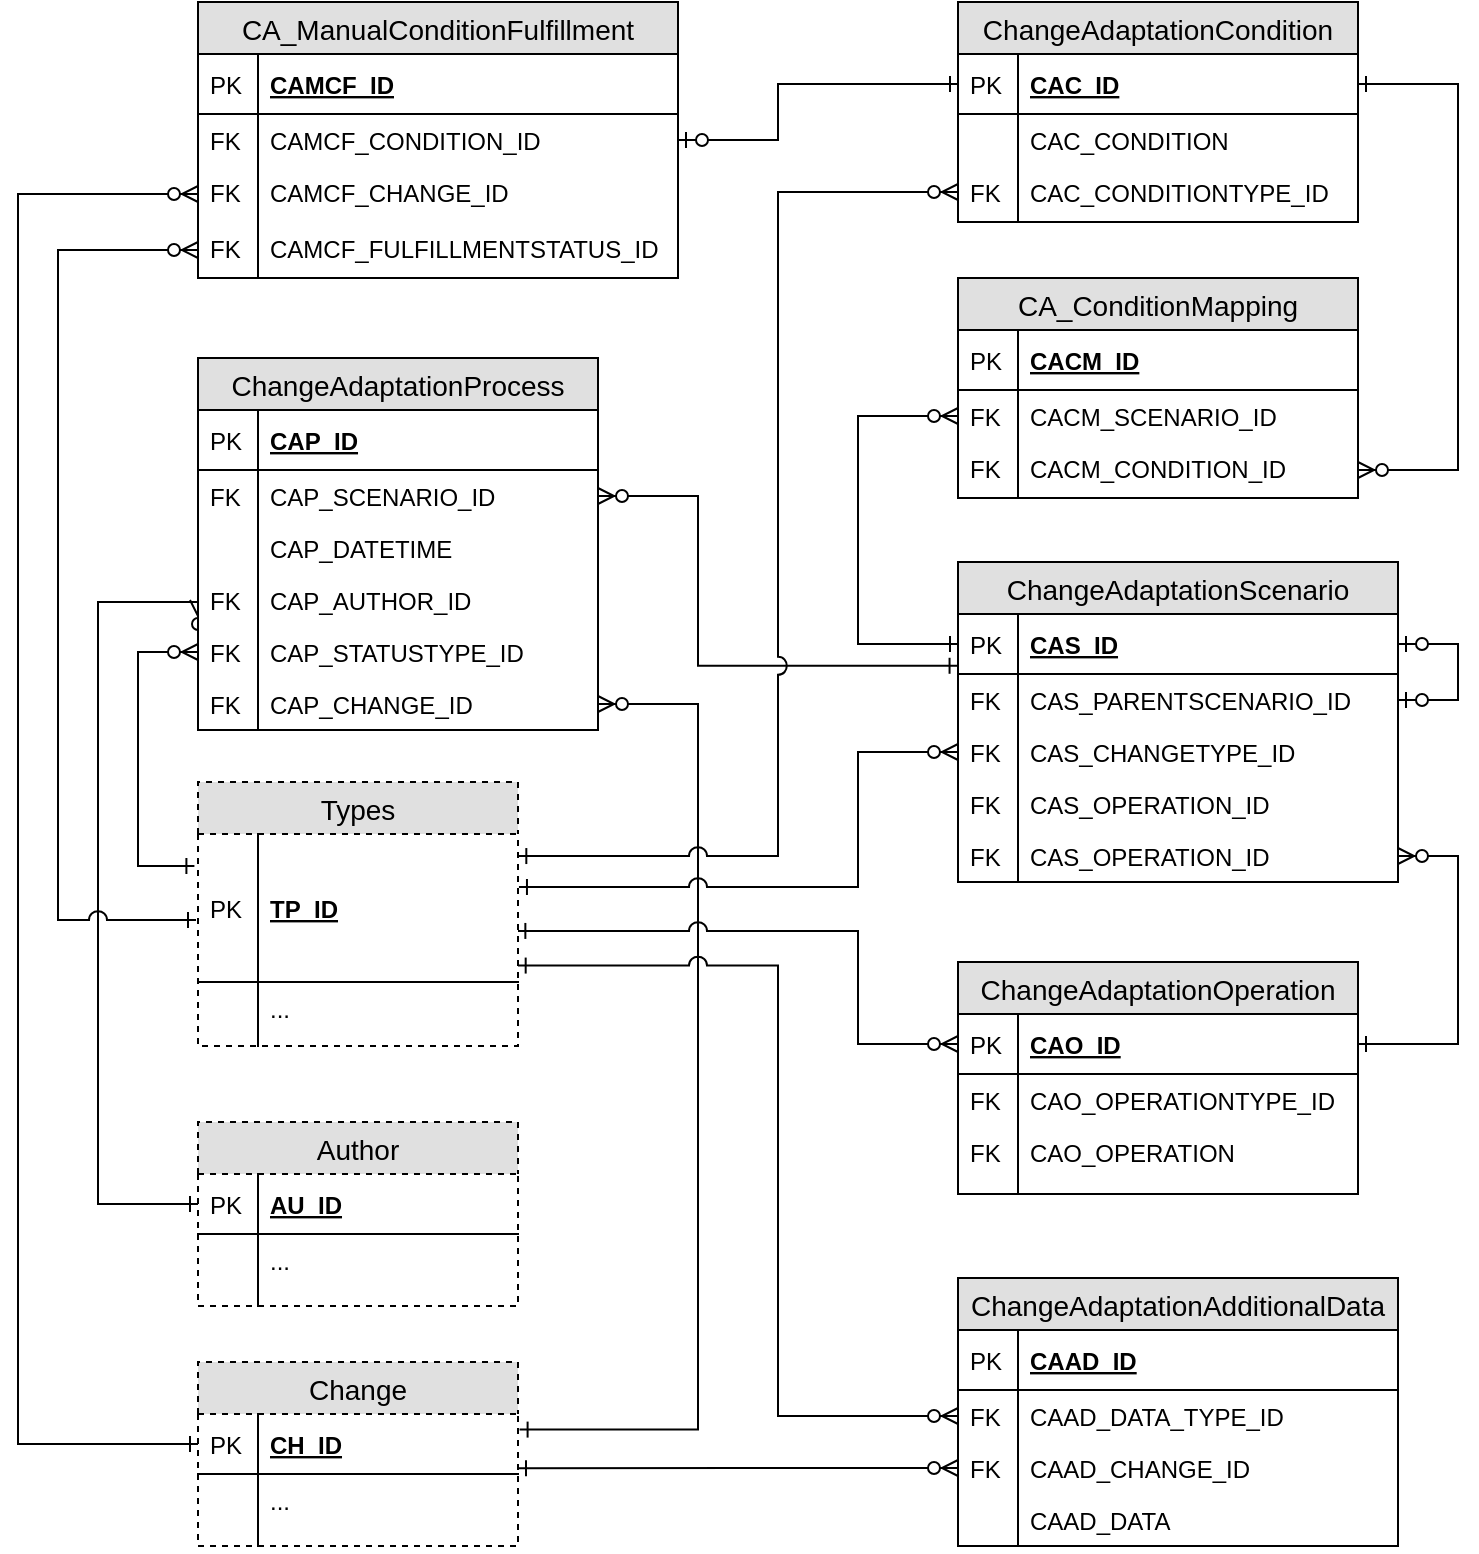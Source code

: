 <mxfile version="13.0.1" type="device"><diagram id="qnVRZ09Ej_M3Lm5uMNa2" name="Page-1"><mxGraphModel dx="2333" dy="826" grid="1" gridSize="10" guides="1" tooltips="1" connect="1" arrows="1" fold="1" page="1" pageScale="1" pageWidth="850" pageHeight="1100" math="0" shadow="0"><root><mxCell id="0"/><mxCell id="1" parent="0"/><mxCell id="kzK48mvhgtaJY6d6WUIE-61" style="edgeStyle=orthogonalEdgeStyle;rounded=0;orthogonalLoop=1;jettySize=auto;html=1;exitX=1;exitY=0.5;exitDx=0;exitDy=0;entryX=1;entryY=0.5;entryDx=0;entryDy=0;startArrow=ERzeroToMany;startFill=1;endArrow=ERone;endFill=0;" parent="1" source="kzK48mvhgtaJY6d6WUIE-6" target="kzK48mvhgtaJY6d6WUIE-14" edge="1"><mxGeometry relative="1" as="geometry"><Array as="points"><mxPoint x="-60" y="707"/><mxPoint x="-60" y="801"/></Array></mxGeometry></mxCell><mxCell id="kzK48mvhgtaJY6d6WUIE-63" style="edgeStyle=orthogonalEdgeStyle;rounded=0;orthogonalLoop=1;jettySize=auto;html=1;entryX=1.005;entryY=0.26;entryDx=0;entryDy=0;startArrow=ERzeroToMany;startFill=1;endArrow=ERone;endFill=0;entryPerimeter=0;exitX=1;exitY=0.5;exitDx=0;exitDy=0;" parent="1" source="LTAWFDooBUOXo8f9yIpR-1" target="kzK48mvhgtaJY6d6WUIE-36" edge="1"><mxGeometry relative="1" as="geometry"><Array as="points"><mxPoint x="-440" y="631"/><mxPoint x="-440" y="994"/></Array><mxPoint x="-490" y="631" as="sourcePoint"/></mxGeometry></mxCell><mxCell id="kzK48mvhgtaJY6d6WUIE-64" style="edgeStyle=orthogonalEdgeStyle;rounded=0;orthogonalLoop=1;jettySize=auto;html=1;exitX=0;exitY=0.5;exitDx=0;exitDy=0;startArrow=ERzeroToMany;startFill=1;endArrow=ERone;endFill=0;entryX=0;entryY=0.5;entryDx=0;entryDy=0;" parent="1" source="kzK48mvhgtaJY6d6WUIE-31" target="0oDXnu6Cx37QcyKDOAss-1" edge="1"><mxGeometry relative="1" as="geometry"><Array as="points"><mxPoint x="-740" y="580"/><mxPoint x="-740" y="881"/></Array><mxPoint x="-810" y="820" as="targetPoint"/></mxGeometry></mxCell><mxCell id="kzK48mvhgtaJY6d6WUIE-65" style="edgeStyle=orthogonalEdgeStyle;rounded=0;orthogonalLoop=1;jettySize=auto;html=1;exitX=1;exitY=0.5;exitDx=0;exitDy=0;entryX=-0.001;entryY=0.863;entryDx=0;entryDy=0;startArrow=ERzeroToMany;startFill=1;endArrow=ERone;endFill=0;entryPerimeter=0;" parent="1" source="kzK48mvhgtaJY6d6WUIE-27" target="kzK48mvhgtaJY6d6WUIE-2" edge="1"><mxGeometry relative="1" as="geometry"><Array as="points"><mxPoint x="-440" y="527"/><mxPoint x="-440" y="612"/></Array></mxGeometry></mxCell><mxCell id="kzK48mvhgtaJY6d6WUIE-85" style="edgeStyle=orthogonalEdgeStyle;rounded=0;orthogonalLoop=1;jettySize=auto;html=1;exitX=0;exitY=0.5;exitDx=0;exitDy=0;entryX=-0.011;entryY=0.22;entryDx=0;entryDy=0;startArrow=ERzeroToMany;startFill=1;endArrow=ERone;endFill=0;entryPerimeter=0;" parent="1" source="kzK48mvhgtaJY6d6WUIE-33" target="lX7SBRqKcp0xa25X-ZIO-14" edge="1"><mxGeometry relative="1" as="geometry"><Array as="points"><mxPoint x="-720" y="605"/><mxPoint x="-720" y="712"/><mxPoint x="-692" y="712"/></Array><mxPoint x="-401.12" y="793.848" as="targetPoint"/></mxGeometry></mxCell><mxCell id="kzK48mvhgtaJY6d6WUIE-88" style="edgeStyle=orthogonalEdgeStyle;rounded=0;orthogonalLoop=1;jettySize=auto;html=1;startArrow=ERzeroToMany;startFill=1;endArrow=ERone;endFill=0;exitX=0;exitY=0.5;exitDx=0;exitDy=0;entryX=1.003;entryY=0.358;entryDx=0;entryDy=0;entryPerimeter=0;jumpStyle=arc;jumpSize=9;" parent="1" source="LTAWFDooBUOXo8f9yIpR-31" target="lX7SBRqKcp0xa25X-ZIO-14" edge="1"><mxGeometry relative="1" as="geometry"><mxPoint x="-200" y="640" as="sourcePoint"/><Array as="points"><mxPoint x="-360" y="655"/><mxPoint x="-360" y="722"/></Array><mxPoint x="-530" y="707" as="targetPoint"/></mxGeometry></mxCell><mxCell id="LTAWFDooBUOXo8f9yIpR-34" style="edgeStyle=orthogonalEdgeStyle;rounded=0;orthogonalLoop=1;jettySize=auto;html=1;exitX=0;exitY=0.5;exitDx=0;exitDy=0;startArrow=ERone;startFill=0;endArrow=ERzeroToMany;endFill=1;jumpStyle=arc;jumpSize=10;entryX=0;entryY=0.5;entryDx=0;entryDy=0;" parent="1" source="kzK48mvhgtaJY6d6WUIE-2" target="LTAWFDooBUOXo8f9yIpR-27" edge="1"><mxGeometry relative="1" as="geometry"><Array as="points"><mxPoint x="-360" y="601"/><mxPoint x="-360" y="487"/></Array><mxPoint x="-320" y="508" as="targetPoint"/></mxGeometry></mxCell><mxCell id="LTAWFDooBUOXo8f9yIpR-36" style="edgeStyle=orthogonalEdgeStyle;rounded=0;orthogonalLoop=1;jettySize=auto;html=1;exitX=1;exitY=0.5;exitDx=0;exitDy=0;entryX=1;entryY=0.5;entryDx=0;entryDy=0;startArrow=ERone;startFill=0;endArrow=ERzeroToMany;endFill=1;" parent="1" source="LTAWFDooBUOXo8f9yIpR-12" target="LTAWFDooBUOXo8f9yIpR-29" edge="1"><mxGeometry relative="1" as="geometry"><Array as="points"><mxPoint x="-60" y="321"/><mxPoint x="-60" y="514"/></Array></mxGeometry></mxCell><mxCell id="EzobFnfrX8bqoI1a6Uo_-21" style="edgeStyle=orthogonalEdgeStyle;rounded=0;orthogonalLoop=1;jettySize=auto;html=1;exitX=0;exitY=0.5;exitDx=0;exitDy=0;entryX=1;entryY=0.905;entryDx=0;entryDy=0;startArrow=ERzeroToMany;startFill=1;endArrow=ERone;endFill=0;entryPerimeter=0;" parent="1" source="EzobFnfrX8bqoI1a6Uo_-13" target="kzK48mvhgtaJY6d6WUIE-36" edge="1"><mxGeometry relative="1" as="geometry"/></mxCell><mxCell id="EzobFnfrX8bqoI1a6Uo_-22" style="edgeStyle=orthogonalEdgeStyle;rounded=0;orthogonalLoop=1;jettySize=auto;html=1;exitX=0;exitY=0.5;exitDx=0;exitDy=0;startArrow=ERzeroToMany;startFill=1;endArrow=ERone;endFill=0;entryX=0.999;entryY=0.889;entryDx=0;entryDy=0;entryPerimeter=0;jumpStyle=arc;jumpSize=9;" parent="1" source="EzobFnfrX8bqoI1a6Uo_-11" target="lX7SBRqKcp0xa25X-ZIO-14" edge="1"><mxGeometry relative="1" as="geometry"><Array as="points"><mxPoint x="-400" y="987"/><mxPoint x="-400" y="762"/></Array><mxPoint x="-240" y="720" as="targetPoint"/></mxGeometry></mxCell><mxCell id="EzobFnfrX8bqoI1a6Uo_-24" style="edgeStyle=orthogonalEdgeStyle;rounded=0;orthogonalLoop=1;jettySize=auto;html=1;exitX=0;exitY=0.5;exitDx=0;exitDy=0;startArrow=ERzeroToMany;startFill=1;endArrow=ERone;endFill=0;entryX=1.001;entryY=0.149;entryDx=0;entryDy=0;entryPerimeter=0;jumpStyle=arc;jumpSize=9;" parent="1" source="LTAWFDooBUOXo8f9yIpR-16" target="lX7SBRqKcp0xa25X-ZIO-14" edge="1"><mxGeometry relative="1" as="geometry"><mxPoint x="-529" y="701" as="targetPoint"/><Array as="points"><mxPoint x="-400" y="375"/><mxPoint x="-400" y="707"/></Array></mxGeometry></mxCell><mxCell id="lX7SBRqKcp0xa25X-ZIO-12" style="edgeStyle=orthogonalEdgeStyle;rounded=0;orthogonalLoop=1;jettySize=auto;html=1;exitX=1;exitY=0.5;exitDx=0;exitDy=0;startArrow=ERzeroToOne;startFill=1;endArrow=ERone;endFill=0;entryX=0;entryY=0.5;entryDx=0;entryDy=0;" parent="1" source="lX7SBRqKcp0xa25X-ZIO-4" target="LTAWFDooBUOXo8f9yIpR-12" edge="1"><mxGeometry relative="1" as="geometry"><Array as="points"><mxPoint x="-400" y="349"/><mxPoint x="-400" y="321"/></Array><mxPoint x="-370" y="347" as="targetPoint"/></mxGeometry></mxCell><mxCell id="lX7SBRqKcp0xa25X-ZIO-13" style="edgeStyle=orthogonalEdgeStyle;rounded=0;orthogonalLoop=1;jettySize=auto;html=1;exitX=0;exitY=0.5;exitDx=0;exitDy=0;startArrow=ERzeroToMany;startFill=1;endArrow=ERone;endFill=0;jumpStyle=arc;jumpSize=9;" parent="1" source="lX7SBRqKcp0xa25X-ZIO-10" edge="1"><mxGeometry relative="1" as="geometry"><mxPoint x="-691" y="739" as="targetPoint"/><Array as="points"><mxPoint x="-760" y="404"/><mxPoint x="-760" y="739"/></Array></mxGeometry></mxCell><mxCell id="lX7SBRqKcp0xa25X-ZIO-20" style="edgeStyle=orthogonalEdgeStyle;rounded=0;jumpStyle=arc;jumpSize=9;orthogonalLoop=1;jettySize=auto;html=1;exitX=0;exitY=0.5;exitDx=0;exitDy=0;entryX=0;entryY=0.5;entryDx=0;entryDy=0;startArrow=ERzeroToMany;startFill=1;endArrow=ERone;endFill=0;" parent="1" source="lX7SBRqKcp0xa25X-ZIO-6" target="kzK48mvhgtaJY6d6WUIE-36" edge="1"><mxGeometry relative="1" as="geometry"><Array as="points"><mxPoint x="-780" y="376"/><mxPoint x="-780" y="1001"/></Array></mxGeometry></mxCell><mxCell id="QeYJcKCweR05HuUjLcdB-10" style="edgeStyle=orthogonalEdgeStyle;rounded=0;jumpStyle=arc;jumpSize=9;orthogonalLoop=1;jettySize=auto;html=1;exitX=0.998;exitY=0.655;exitDx=0;exitDy=0;entryX=0;entryY=0.5;entryDx=0;entryDy=0;startArrow=ERone;startFill=0;endArrow=ERzeroToMany;endFill=1;exitPerimeter=0;" edge="1" parent="1" source="lX7SBRqKcp0xa25X-ZIO-14" target="kzK48mvhgtaJY6d6WUIE-14"><mxGeometry relative="1" as="geometry"><Array as="points"><mxPoint x="-360" y="745"/><mxPoint x="-360" y="801"/></Array></mxGeometry></mxCell><mxCell id="lX7SBRqKcp0xa25X-ZIO-1" value="CA_ManualConditionFulfillment" style="swimlane;fontStyle=0;childLayout=stackLayout;horizontal=1;startSize=26;fillColor=#e0e0e0;horizontalStack=0;resizeParent=1;resizeParentMax=0;resizeLast=0;collapsible=1;marginBottom=0;swimlaneFillColor=#ffffff;align=center;fontSize=14;" parent="1" vertex="1"><mxGeometry x="-690" y="280" width="240" height="138" as="geometry"/></mxCell><mxCell id="lX7SBRqKcp0xa25X-ZIO-2" value="CAMCF_ID" style="shape=partialRectangle;top=0;left=0;right=0;bottom=1;align=left;verticalAlign=middle;fillColor=none;spacingLeft=34;spacingRight=4;overflow=hidden;rotatable=0;points=[[0,0.5],[1,0.5]];portConstraint=eastwest;dropTarget=0;fontStyle=5;fontSize=12;" parent="lX7SBRqKcp0xa25X-ZIO-1" vertex="1"><mxGeometry y="26" width="240" height="30" as="geometry"/></mxCell><mxCell id="lX7SBRqKcp0xa25X-ZIO-3" value="PK" style="shape=partialRectangle;top=0;left=0;bottom=0;fillColor=none;align=left;verticalAlign=middle;spacingLeft=4;spacingRight=4;overflow=hidden;rotatable=0;points=[];portConstraint=eastwest;part=1;fontSize=12;" parent="lX7SBRqKcp0xa25X-ZIO-2" vertex="1" connectable="0"><mxGeometry width="30" height="30" as="geometry"/></mxCell><mxCell id="lX7SBRqKcp0xa25X-ZIO-4" value="CAMCF_CONDITION_ID" style="shape=partialRectangle;top=0;left=0;right=0;bottom=0;align=left;verticalAlign=top;fillColor=none;spacingLeft=34;spacingRight=4;overflow=hidden;rotatable=0;points=[[0,0.5],[1,0.5]];portConstraint=eastwest;dropTarget=0;fontSize=12;" parent="lX7SBRqKcp0xa25X-ZIO-1" vertex="1"><mxGeometry y="56" width="240" height="26" as="geometry"/></mxCell><mxCell id="lX7SBRqKcp0xa25X-ZIO-5" value="FK" style="shape=partialRectangle;top=0;left=0;bottom=0;fillColor=none;align=left;verticalAlign=top;spacingLeft=4;spacingRight=4;overflow=hidden;rotatable=0;points=[];portConstraint=eastwest;part=1;fontSize=12;" parent="lX7SBRqKcp0xa25X-ZIO-4" vertex="1" connectable="0"><mxGeometry width="30" height="26" as="geometry"/></mxCell><mxCell id="lX7SBRqKcp0xa25X-ZIO-6" value="CAMCF_CHANGE_ID" style="shape=partialRectangle;top=0;left=0;right=0;bottom=0;align=left;verticalAlign=top;fillColor=none;spacingLeft=34;spacingRight=4;overflow=hidden;rotatable=0;points=[[0,0.5],[1,0.5]];portConstraint=eastwest;dropTarget=0;fontSize=12;" parent="lX7SBRqKcp0xa25X-ZIO-1" vertex="1"><mxGeometry y="82" width="240" height="28" as="geometry"/></mxCell><mxCell id="lX7SBRqKcp0xa25X-ZIO-7" value="FK" style="shape=partialRectangle;top=0;left=0;bottom=0;fillColor=none;align=left;verticalAlign=top;spacingLeft=4;spacingRight=4;overflow=hidden;rotatable=0;points=[];portConstraint=eastwest;part=1;fontSize=12;" parent="lX7SBRqKcp0xa25X-ZIO-6" vertex="1" connectable="0"><mxGeometry width="30" height="28" as="geometry"/></mxCell><mxCell id="lX7SBRqKcp0xa25X-ZIO-10" value="CAMCF_FULFILLMENTSTATUS_ID" style="shape=partialRectangle;top=0;left=0;right=0;bottom=0;align=left;verticalAlign=top;fillColor=none;spacingLeft=34;spacingRight=4;overflow=hidden;rotatable=0;points=[[0,0.5],[1,0.5]];portConstraint=eastwest;dropTarget=0;fontSize=12;" parent="lX7SBRqKcp0xa25X-ZIO-1" vertex="1"><mxGeometry y="110" width="240" height="28" as="geometry"/></mxCell><mxCell id="lX7SBRqKcp0xa25X-ZIO-11" value="FK" style="shape=partialRectangle;top=0;left=0;bottom=0;fillColor=none;align=left;verticalAlign=top;spacingLeft=4;spacingRight=4;overflow=hidden;rotatable=0;points=[];portConstraint=eastwest;part=1;fontSize=12;" parent="lX7SBRqKcp0xa25X-ZIO-10" vertex="1" connectable="0"><mxGeometry width="30" height="28" as="geometry"/></mxCell><mxCell id="kzK48mvhgtaJY6d6WUIE-24" value="ChangeAdaptationProcess" style="swimlane;fontStyle=0;childLayout=stackLayout;horizontal=1;startSize=26;fillColor=#e0e0e0;horizontalStack=0;resizeParent=1;resizeParentMax=0;resizeLast=0;collapsible=1;marginBottom=0;swimlaneFillColor=#ffffff;align=center;fontSize=14;" parent="1" vertex="1"><mxGeometry x="-690" y="458" width="200" height="186" as="geometry"/></mxCell><mxCell id="kzK48mvhgtaJY6d6WUIE-25" value="CAP_ID" style="shape=partialRectangle;top=0;left=0;right=0;bottom=1;align=left;verticalAlign=middle;fillColor=none;spacingLeft=34;spacingRight=4;overflow=hidden;rotatable=0;points=[[0,0.5],[1,0.5]];portConstraint=eastwest;dropTarget=0;fontStyle=5;fontSize=12;" parent="kzK48mvhgtaJY6d6WUIE-24" vertex="1"><mxGeometry y="26" width="200" height="30" as="geometry"/></mxCell><mxCell id="kzK48mvhgtaJY6d6WUIE-26" value="PK" style="shape=partialRectangle;top=0;left=0;bottom=0;fillColor=none;align=left;verticalAlign=middle;spacingLeft=4;spacingRight=4;overflow=hidden;rotatable=0;points=[];portConstraint=eastwest;part=1;fontSize=12;" parent="kzK48mvhgtaJY6d6WUIE-25" vertex="1" connectable="0"><mxGeometry width="30" height="30" as="geometry"/></mxCell><mxCell id="kzK48mvhgtaJY6d6WUIE-27" value="CAP_SCENARIO_ID" style="shape=partialRectangle;top=0;left=0;right=0;bottom=0;align=left;verticalAlign=top;fillColor=none;spacingLeft=34;spacingRight=4;overflow=hidden;rotatable=0;points=[[0,0.5],[1,0.5]];portConstraint=eastwest;dropTarget=0;fontSize=12;" parent="kzK48mvhgtaJY6d6WUIE-24" vertex="1"><mxGeometry y="56" width="200" height="26" as="geometry"/></mxCell><mxCell id="kzK48mvhgtaJY6d6WUIE-28" value="FK" style="shape=partialRectangle;top=0;left=0;bottom=0;fillColor=none;align=left;verticalAlign=top;spacingLeft=4;spacingRight=4;overflow=hidden;rotatable=0;points=[];portConstraint=eastwest;part=1;fontSize=12;" parent="kzK48mvhgtaJY6d6WUIE-27" vertex="1" connectable="0"><mxGeometry width="30" height="26" as="geometry"/></mxCell><mxCell id="kzK48mvhgtaJY6d6WUIE-29" value="CAP_DATETIME" style="shape=partialRectangle;top=0;left=0;right=0;bottom=0;align=left;verticalAlign=top;fillColor=none;spacingLeft=34;spacingRight=4;overflow=hidden;rotatable=0;points=[[0,0.5],[1,0.5]];portConstraint=eastwest;dropTarget=0;fontSize=12;" parent="kzK48mvhgtaJY6d6WUIE-24" vertex="1"><mxGeometry y="82" width="200" height="26" as="geometry"/></mxCell><mxCell id="kzK48mvhgtaJY6d6WUIE-30" value="" style="shape=partialRectangle;top=0;left=0;bottom=0;fillColor=none;align=left;verticalAlign=top;spacingLeft=4;spacingRight=4;overflow=hidden;rotatable=0;points=[];portConstraint=eastwest;part=1;fontSize=12;" parent="kzK48mvhgtaJY6d6WUIE-29" vertex="1" connectable="0"><mxGeometry width="30" height="26" as="geometry"/></mxCell><mxCell id="kzK48mvhgtaJY6d6WUIE-31" value="CAP_AUTHOR_ID" style="shape=partialRectangle;top=0;left=0;right=0;bottom=0;align=left;verticalAlign=top;fillColor=none;spacingLeft=34;spacingRight=4;overflow=hidden;rotatable=0;points=[[0,0.5],[1,0.5]];portConstraint=eastwest;dropTarget=0;fontSize=12;" parent="kzK48mvhgtaJY6d6WUIE-24" vertex="1"><mxGeometry y="108" width="200" height="26" as="geometry"/></mxCell><mxCell id="kzK48mvhgtaJY6d6WUIE-32" value="FK" style="shape=partialRectangle;top=0;left=0;bottom=0;fillColor=none;align=left;verticalAlign=top;spacingLeft=4;spacingRight=4;overflow=hidden;rotatable=0;points=[];portConstraint=eastwest;part=1;fontSize=12;" parent="kzK48mvhgtaJY6d6WUIE-31" vertex="1" connectable="0"><mxGeometry width="30" height="26" as="geometry"/></mxCell><mxCell id="kzK48mvhgtaJY6d6WUIE-33" value="CAP_STATUSTYPE_ID" style="shape=partialRectangle;top=0;left=0;right=0;bottom=0;align=left;verticalAlign=top;fillColor=none;spacingLeft=34;spacingRight=4;overflow=hidden;rotatable=0;points=[[0,0.5],[1,0.5]];portConstraint=eastwest;dropTarget=0;fontSize=12;" parent="kzK48mvhgtaJY6d6WUIE-24" vertex="1"><mxGeometry y="134" width="200" height="26" as="geometry"/></mxCell><mxCell id="kzK48mvhgtaJY6d6WUIE-34" value="FK" style="shape=partialRectangle;top=0;left=0;bottom=0;fillColor=none;align=left;verticalAlign=top;spacingLeft=4;spacingRight=4;overflow=hidden;rotatable=0;points=[];portConstraint=eastwest;part=1;fontSize=12;" parent="kzK48mvhgtaJY6d6WUIE-33" vertex="1" connectable="0"><mxGeometry width="30" height="26.0" as="geometry"/></mxCell><mxCell id="LTAWFDooBUOXo8f9yIpR-1" value="CAP_CHANGE_ID" style="shape=partialRectangle;top=0;left=0;right=0;bottom=0;align=left;verticalAlign=top;fillColor=none;spacingLeft=34;spacingRight=4;overflow=hidden;rotatable=0;points=[[0,0.5],[1,0.5]];portConstraint=eastwest;dropTarget=0;fontSize=12;" parent="kzK48mvhgtaJY6d6WUIE-24" vertex="1"><mxGeometry y="160" width="200" height="26" as="geometry"/></mxCell><mxCell id="LTAWFDooBUOXo8f9yIpR-2" value="FK" style="shape=partialRectangle;top=0;left=0;bottom=0;fillColor=none;align=left;verticalAlign=top;spacingLeft=4;spacingRight=4;overflow=hidden;rotatable=0;points=[];portConstraint=eastwest;part=1;fontSize=12;" parent="LTAWFDooBUOXo8f9yIpR-1" vertex="1" connectable="0"><mxGeometry width="30" height="26.0" as="geometry"/></mxCell><mxCell id="kzK48mvhgtaJY6d6WUIE-53" value="Types" style="swimlane;fontStyle=0;childLayout=stackLayout;horizontal=1;startSize=26;fillColor=#e0e0e0;horizontalStack=0;resizeParent=1;resizeParentMax=0;resizeLast=0;collapsible=1;marginBottom=0;swimlaneFillColor=#ffffff;align=center;fontSize=14;dashed=1;" parent="1" vertex="1"><mxGeometry x="-690" y="670" width="160" height="132" as="geometry"/></mxCell><mxCell id="lX7SBRqKcp0xa25X-ZIO-14" value="TP_ID" style="shape=partialRectangle;top=0;left=0;right=0;bottom=1;align=left;verticalAlign=middle;fillColor=none;spacingLeft=34;spacingRight=4;overflow=hidden;rotatable=0;points=[[0,0.5],[1,0.5]];portConstraint=eastwest;dropTarget=0;fontStyle=5;fontSize=12;" parent="kzK48mvhgtaJY6d6WUIE-53" vertex="1"><mxGeometry y="26" width="160" height="74" as="geometry"/></mxCell><mxCell id="lX7SBRqKcp0xa25X-ZIO-15" value="PK" style="shape=partialRectangle;top=0;left=0;bottom=0;fillColor=none;align=left;verticalAlign=middle;spacingLeft=4;spacingRight=4;overflow=hidden;rotatable=0;points=[];portConstraint=eastwest;part=1;fontSize=12;" parent="lX7SBRqKcp0xa25X-ZIO-14" vertex="1" connectable="0"><mxGeometry width="30" height="74" as="geometry"/></mxCell><mxCell id="kzK48mvhgtaJY6d6WUIE-56" value="..." style="shape=partialRectangle;top=0;left=0;right=0;bottom=0;align=left;verticalAlign=top;fillColor=none;spacingLeft=34;spacingRight=4;overflow=hidden;rotatable=0;points=[[0,0.5],[1,0.5]];portConstraint=eastwest;dropTarget=0;fontSize=12;" parent="kzK48mvhgtaJY6d6WUIE-53" vertex="1"><mxGeometry y="100" width="160" height="26" as="geometry"/></mxCell><mxCell id="kzK48mvhgtaJY6d6WUIE-57" value="" style="shape=partialRectangle;top=0;left=0;bottom=0;fillColor=none;align=left;verticalAlign=top;spacingLeft=4;spacingRight=4;overflow=hidden;rotatable=0;points=[];portConstraint=eastwest;part=1;fontSize=12;" parent="kzK48mvhgtaJY6d6WUIE-56" vertex="1" connectable="0"><mxGeometry width="30" height="26" as="geometry"/></mxCell><mxCell id="kzK48mvhgtaJY6d6WUIE-58" value="" style="shape=partialRectangle;top=0;left=0;right=0;bottom=0;align=left;verticalAlign=top;fillColor=none;spacingLeft=34;spacingRight=4;overflow=hidden;rotatable=0;points=[[0,0.5],[1,0.5]];portConstraint=eastwest;dropTarget=0;fontSize=12;" parent="kzK48mvhgtaJY6d6WUIE-53" vertex="1"><mxGeometry y="126" width="160" height="6" as="geometry"/></mxCell><mxCell id="kzK48mvhgtaJY6d6WUIE-59" value="" style="shape=partialRectangle;top=0;left=0;bottom=0;fillColor=none;align=left;verticalAlign=top;spacingLeft=4;spacingRight=4;overflow=hidden;rotatable=0;points=[];portConstraint=eastwest;part=1;fontSize=12;" parent="kzK48mvhgtaJY6d6WUIE-58" vertex="1" connectable="0"><mxGeometry width="30" height="6" as="geometry"/></mxCell><mxCell id="LTAWFDooBUOXo8f9yIpR-11" value="ChangeAdaptationCondition" style="swimlane;fontStyle=0;childLayout=stackLayout;horizontal=1;startSize=26;fillColor=#e0e0e0;horizontalStack=0;resizeParent=1;resizeParentMax=0;resizeLast=0;collapsible=1;marginBottom=0;swimlaneFillColor=#ffffff;align=center;fontSize=14;" parent="1" vertex="1"><mxGeometry x="-310" y="280" width="200" height="110" as="geometry"/></mxCell><mxCell id="LTAWFDooBUOXo8f9yIpR-12" value="CAC_ID" style="shape=partialRectangle;top=0;left=0;right=0;bottom=1;align=left;verticalAlign=middle;fillColor=none;spacingLeft=34;spacingRight=4;overflow=hidden;rotatable=0;points=[[0,0.5],[1,0.5]];portConstraint=eastwest;dropTarget=0;fontStyle=5;fontSize=12;" parent="LTAWFDooBUOXo8f9yIpR-11" vertex="1"><mxGeometry y="26" width="200" height="30" as="geometry"/></mxCell><mxCell id="LTAWFDooBUOXo8f9yIpR-13" value="PK" style="shape=partialRectangle;top=0;left=0;bottom=0;fillColor=none;align=left;verticalAlign=middle;spacingLeft=4;spacingRight=4;overflow=hidden;rotatable=0;points=[];portConstraint=eastwest;part=1;fontSize=12;" parent="LTAWFDooBUOXo8f9yIpR-12" vertex="1" connectable="0"><mxGeometry width="30" height="30" as="geometry"/></mxCell><mxCell id="LTAWFDooBUOXo8f9yIpR-14" value="CAC_CONDITION" style="shape=partialRectangle;top=0;left=0;right=0;bottom=0;align=left;verticalAlign=top;fillColor=none;spacingLeft=34;spacingRight=4;overflow=hidden;rotatable=0;points=[[0,0.5],[1,0.5]];portConstraint=eastwest;dropTarget=0;fontSize=12;" parent="LTAWFDooBUOXo8f9yIpR-11" vertex="1"><mxGeometry y="56" width="200" height="26" as="geometry"/></mxCell><mxCell id="LTAWFDooBUOXo8f9yIpR-15" value="" style="shape=partialRectangle;top=0;left=0;bottom=0;fillColor=none;align=left;verticalAlign=top;spacingLeft=4;spacingRight=4;overflow=hidden;rotatable=0;points=[];portConstraint=eastwest;part=1;fontSize=12;" parent="LTAWFDooBUOXo8f9yIpR-14" vertex="1" connectable="0"><mxGeometry width="30" height="26" as="geometry"/></mxCell><mxCell id="LTAWFDooBUOXo8f9yIpR-16" value="CAC_CONDITIONTYPE_ID" style="shape=partialRectangle;top=0;left=0;right=0;bottom=0;align=left;verticalAlign=top;fillColor=none;spacingLeft=34;spacingRight=4;overflow=hidden;rotatable=0;points=[[0,0.5],[1,0.5]];portConstraint=eastwest;dropTarget=0;fontSize=12;" parent="LTAWFDooBUOXo8f9yIpR-11" vertex="1"><mxGeometry y="82" width="200" height="26" as="geometry"/></mxCell><mxCell id="LTAWFDooBUOXo8f9yIpR-17" value="FK" style="shape=partialRectangle;top=0;left=0;bottom=0;fillColor=none;align=left;verticalAlign=top;spacingLeft=4;spacingRight=4;overflow=hidden;rotatable=0;points=[];portConstraint=eastwest;part=1;fontSize=12;" parent="LTAWFDooBUOXo8f9yIpR-16" vertex="1" connectable="0"><mxGeometry width="30" height="26" as="geometry"/></mxCell><mxCell id="LTAWFDooBUOXo8f9yIpR-20" value="" style="shape=partialRectangle;top=0;left=0;right=0;bottom=0;align=left;verticalAlign=top;fillColor=none;spacingLeft=34;spacingRight=4;overflow=hidden;rotatable=0;points=[[0,0.5],[1,0.5]];portConstraint=eastwest;dropTarget=0;fontSize=12;" parent="LTAWFDooBUOXo8f9yIpR-11" vertex="1"><mxGeometry y="108" width="200" height="2" as="geometry"/></mxCell><mxCell id="LTAWFDooBUOXo8f9yIpR-21" value="" style="shape=partialRectangle;top=0;left=0;bottom=0;fillColor=none;align=left;verticalAlign=top;spacingLeft=4;spacingRight=4;overflow=hidden;rotatable=0;points=[];portConstraint=eastwest;part=1;fontSize=12;" parent="LTAWFDooBUOXo8f9yIpR-20" vertex="1" connectable="0"><mxGeometry width="30" height="2" as="geometry"/></mxCell><mxCell id="kzK48mvhgtaJY6d6WUIE-13" value="ChangeAdaptationOperation" style="swimlane;fontStyle=0;childLayout=stackLayout;horizontal=1;startSize=26;fillColor=#e0e0e0;horizontalStack=0;resizeParent=1;resizeParentMax=0;resizeLast=0;collapsible=1;marginBottom=0;swimlaneFillColor=#ffffff;align=center;fontSize=14;" parent="1" vertex="1"><mxGeometry x="-310" y="760" width="200" height="116" as="geometry"/></mxCell><mxCell id="kzK48mvhgtaJY6d6WUIE-14" value="CAO_ID" style="shape=partialRectangle;top=0;left=0;right=0;bottom=1;align=left;verticalAlign=middle;fillColor=none;spacingLeft=34;spacingRight=4;overflow=hidden;rotatable=0;points=[[0,0.5],[1,0.5]];portConstraint=eastwest;dropTarget=0;fontStyle=5;fontSize=12;" parent="kzK48mvhgtaJY6d6WUIE-13" vertex="1"><mxGeometry y="26" width="200" height="30" as="geometry"/></mxCell><mxCell id="kzK48mvhgtaJY6d6WUIE-15" value="PK" style="shape=partialRectangle;top=0;left=0;bottom=0;fillColor=none;align=left;verticalAlign=middle;spacingLeft=4;spacingRight=4;overflow=hidden;rotatable=0;points=[];portConstraint=eastwest;part=1;fontSize=12;" parent="kzK48mvhgtaJY6d6WUIE-14" vertex="1" connectable="0"><mxGeometry width="30" height="30" as="geometry"/></mxCell><mxCell id="kzK48mvhgtaJY6d6WUIE-16" value="CAO_OPERATIONTYPE_ID" style="shape=partialRectangle;top=0;left=0;right=0;bottom=0;align=left;verticalAlign=top;fillColor=none;spacingLeft=34;spacingRight=4;overflow=hidden;rotatable=0;points=[[0,0.5],[1,0.5]];portConstraint=eastwest;dropTarget=0;fontSize=12;" parent="kzK48mvhgtaJY6d6WUIE-13" vertex="1"><mxGeometry y="56" width="200" height="26" as="geometry"/></mxCell><mxCell id="kzK48mvhgtaJY6d6WUIE-17" value="FK" style="shape=partialRectangle;top=0;left=0;bottom=0;fillColor=none;align=left;verticalAlign=top;spacingLeft=4;spacingRight=4;overflow=hidden;rotatable=0;points=[];portConstraint=eastwest;part=1;fontSize=12;" parent="kzK48mvhgtaJY6d6WUIE-16" vertex="1" connectable="0"><mxGeometry width="30" height="26" as="geometry"/></mxCell><mxCell id="kzK48mvhgtaJY6d6WUIE-18" value="CAO_OPERATION" style="shape=partialRectangle;top=0;left=0;right=0;bottom=0;align=left;verticalAlign=top;fillColor=none;spacingLeft=34;spacingRight=4;overflow=hidden;rotatable=0;points=[[0,0.5],[1,0.5]];portConstraint=eastwest;dropTarget=0;fontSize=12;" parent="kzK48mvhgtaJY6d6WUIE-13" vertex="1"><mxGeometry y="82" width="200" height="26" as="geometry"/></mxCell><mxCell id="kzK48mvhgtaJY6d6WUIE-19" value="FK" style="shape=partialRectangle;top=0;left=0;bottom=0;fillColor=none;align=left;verticalAlign=top;spacingLeft=4;spacingRight=4;overflow=hidden;rotatable=0;points=[];portConstraint=eastwest;part=1;fontSize=12;" parent="kzK48mvhgtaJY6d6WUIE-18" vertex="1" connectable="0"><mxGeometry width="30" height="26" as="geometry"/></mxCell><mxCell id="kzK48mvhgtaJY6d6WUIE-22" value="" style="shape=partialRectangle;top=0;left=0;right=0;bottom=0;align=left;verticalAlign=top;fillColor=none;spacingLeft=34;spacingRight=4;overflow=hidden;rotatable=0;points=[[0,0.5],[1,0.5]];portConstraint=eastwest;dropTarget=0;fontSize=12;" parent="kzK48mvhgtaJY6d6WUIE-13" vertex="1"><mxGeometry y="108" width="200" height="8" as="geometry"/></mxCell><mxCell id="kzK48mvhgtaJY6d6WUIE-23" value="" style="shape=partialRectangle;top=0;left=0;bottom=0;fillColor=none;align=left;verticalAlign=top;spacingLeft=4;spacingRight=4;overflow=hidden;rotatable=0;points=[];portConstraint=eastwest;part=1;fontSize=12;" parent="kzK48mvhgtaJY6d6WUIE-22" vertex="1" connectable="0"><mxGeometry width="30" height="8" as="geometry"/></mxCell><mxCell id="LTAWFDooBUOXo8f9yIpR-22" value="CA_ConditionMapping" style="swimlane;fontStyle=0;childLayout=stackLayout;horizontal=1;startSize=26;fillColor=#e0e0e0;horizontalStack=0;resizeParent=1;resizeParentMax=0;resizeLast=0;collapsible=1;marginBottom=0;swimlaneFillColor=#ffffff;align=center;fontSize=14;" parent="1" vertex="1"><mxGeometry x="-310" y="418" width="200" height="110" as="geometry"/></mxCell><mxCell id="LTAWFDooBUOXo8f9yIpR-23" value="CACM_ID" style="shape=partialRectangle;top=0;left=0;right=0;bottom=1;align=left;verticalAlign=middle;fillColor=none;spacingLeft=34;spacingRight=4;overflow=hidden;rotatable=0;points=[[0,0.5],[1,0.5]];portConstraint=eastwest;dropTarget=0;fontStyle=5;fontSize=12;" parent="LTAWFDooBUOXo8f9yIpR-22" vertex="1"><mxGeometry y="26" width="200" height="30" as="geometry"/></mxCell><mxCell id="LTAWFDooBUOXo8f9yIpR-24" value="PK" style="shape=partialRectangle;top=0;left=0;bottom=0;fillColor=none;align=left;verticalAlign=middle;spacingLeft=4;spacingRight=4;overflow=hidden;rotatable=0;points=[];portConstraint=eastwest;part=1;fontSize=12;" parent="LTAWFDooBUOXo8f9yIpR-23" vertex="1" connectable="0"><mxGeometry width="30" height="30" as="geometry"/></mxCell><mxCell id="LTAWFDooBUOXo8f9yIpR-27" value="CACM_SCENARIO_ID" style="shape=partialRectangle;top=0;left=0;right=0;bottom=0;align=left;verticalAlign=top;fillColor=none;spacingLeft=34;spacingRight=4;overflow=hidden;rotatable=0;points=[[0,0.5],[1,0.5]];portConstraint=eastwest;dropTarget=0;fontSize=12;" parent="LTAWFDooBUOXo8f9yIpR-22" vertex="1"><mxGeometry y="56" width="200" height="26" as="geometry"/></mxCell><mxCell id="LTAWFDooBUOXo8f9yIpR-28" value="FK" style="shape=partialRectangle;top=0;left=0;bottom=0;fillColor=none;align=left;verticalAlign=top;spacingLeft=4;spacingRight=4;overflow=hidden;rotatable=0;points=[];portConstraint=eastwest;part=1;fontSize=12;" parent="LTAWFDooBUOXo8f9yIpR-27" vertex="1" connectable="0"><mxGeometry width="30" height="26" as="geometry"/></mxCell><mxCell id="LTAWFDooBUOXo8f9yIpR-29" value="CACM_CONDITION_ID" style="shape=partialRectangle;top=0;left=0;right=0;bottom=0;align=left;verticalAlign=top;fillColor=none;spacingLeft=34;spacingRight=4;overflow=hidden;rotatable=0;points=[[0,0.5],[1,0.5]];portConstraint=eastwest;dropTarget=0;fontSize=12;" parent="LTAWFDooBUOXo8f9yIpR-22" vertex="1"><mxGeometry y="82" width="200" height="28" as="geometry"/></mxCell><mxCell id="LTAWFDooBUOXo8f9yIpR-30" value="FK" style="shape=partialRectangle;top=0;left=0;bottom=0;fillColor=none;align=left;verticalAlign=top;spacingLeft=4;spacingRight=4;overflow=hidden;rotatable=0;points=[];portConstraint=eastwest;part=1;fontSize=12;" parent="LTAWFDooBUOXo8f9yIpR-29" vertex="1" connectable="0"><mxGeometry width="30" height="28" as="geometry"/></mxCell><mxCell id="kzK48mvhgtaJY6d6WUIE-35" value="Change" style="swimlane;fontStyle=0;childLayout=stackLayout;horizontal=1;startSize=26;fillColor=#e0e0e0;horizontalStack=0;resizeParent=1;resizeParentMax=0;resizeLast=0;collapsible=1;marginBottom=0;swimlaneFillColor=#ffffff;align=center;fontSize=14;dashed=1;" parent="1" vertex="1"><mxGeometry x="-690" y="960" width="160" height="92" as="geometry"/></mxCell><mxCell id="kzK48mvhgtaJY6d6WUIE-36" value="CH_ID" style="shape=partialRectangle;top=0;left=0;right=0;bottom=1;align=left;verticalAlign=middle;fillColor=none;spacingLeft=34;spacingRight=4;overflow=hidden;rotatable=0;points=[[0,0.5],[1,0.5]];portConstraint=eastwest;dropTarget=0;fontStyle=5;fontSize=12;" parent="kzK48mvhgtaJY6d6WUIE-35" vertex="1"><mxGeometry y="26" width="160" height="30" as="geometry"/></mxCell><mxCell id="kzK48mvhgtaJY6d6WUIE-37" value="PK" style="shape=partialRectangle;top=0;left=0;bottom=0;fillColor=none;align=left;verticalAlign=middle;spacingLeft=4;spacingRight=4;overflow=hidden;rotatable=0;points=[];portConstraint=eastwest;part=1;fontSize=12;" parent="kzK48mvhgtaJY6d6WUIE-36" vertex="1" connectable="0"><mxGeometry width="30" height="30" as="geometry"/></mxCell><mxCell id="kzK48mvhgtaJY6d6WUIE-38" value="..." style="shape=partialRectangle;top=0;left=0;right=0;bottom=0;align=left;verticalAlign=top;fillColor=none;spacingLeft=34;spacingRight=4;overflow=hidden;rotatable=0;points=[[0,0.5],[1,0.5]];portConstraint=eastwest;dropTarget=0;fontSize=12;" parent="kzK48mvhgtaJY6d6WUIE-35" vertex="1"><mxGeometry y="56" width="160" height="26" as="geometry"/></mxCell><mxCell id="kzK48mvhgtaJY6d6WUIE-39" value="" style="shape=partialRectangle;top=0;left=0;bottom=0;fillColor=none;align=left;verticalAlign=top;spacingLeft=4;spacingRight=4;overflow=hidden;rotatable=0;points=[];portConstraint=eastwest;part=1;fontSize=12;" parent="kzK48mvhgtaJY6d6WUIE-38" vertex="1" connectable="0"><mxGeometry width="30" height="26" as="geometry"/></mxCell><mxCell id="kzK48mvhgtaJY6d6WUIE-44" value="" style="shape=partialRectangle;top=0;left=0;right=0;bottom=0;align=left;verticalAlign=top;fillColor=none;spacingLeft=34;spacingRight=4;overflow=hidden;rotatable=0;points=[[0,0.5],[1,0.5]];portConstraint=eastwest;dropTarget=0;fontSize=12;" parent="kzK48mvhgtaJY6d6WUIE-35" vertex="1"><mxGeometry y="82" width="160" height="10" as="geometry"/></mxCell><mxCell id="kzK48mvhgtaJY6d6WUIE-45" value="" style="shape=partialRectangle;top=0;left=0;bottom=0;fillColor=none;align=left;verticalAlign=top;spacingLeft=4;spacingRight=4;overflow=hidden;rotatable=0;points=[];portConstraint=eastwest;part=1;fontSize=12;" parent="kzK48mvhgtaJY6d6WUIE-44" vertex="1" connectable="0"><mxGeometry width="30" height="10" as="geometry"/></mxCell><mxCell id="EzobFnfrX8bqoI1a6Uo_-8" value="ChangeAdaptationAdditionalData" style="swimlane;fontStyle=0;childLayout=stackLayout;horizontal=1;startSize=26;fillColor=#e0e0e0;horizontalStack=0;resizeParent=1;resizeParentMax=0;resizeLast=0;collapsible=1;marginBottom=0;swimlaneFillColor=#ffffff;align=center;fontSize=14;" parent="1" vertex="1"><mxGeometry x="-310" y="918" width="220" height="134" as="geometry"/></mxCell><mxCell id="EzobFnfrX8bqoI1a6Uo_-9" value="CAAD_ID" style="shape=partialRectangle;top=0;left=0;right=0;bottom=1;align=left;verticalAlign=middle;fillColor=none;spacingLeft=34;spacingRight=4;overflow=hidden;rotatable=0;points=[[0,0.5],[1,0.5]];portConstraint=eastwest;dropTarget=0;fontStyle=5;fontSize=12;" parent="EzobFnfrX8bqoI1a6Uo_-8" vertex="1"><mxGeometry y="26" width="220" height="30" as="geometry"/></mxCell><mxCell id="EzobFnfrX8bqoI1a6Uo_-10" value="PK" style="shape=partialRectangle;top=0;left=0;bottom=0;fillColor=none;align=left;verticalAlign=middle;spacingLeft=4;spacingRight=4;overflow=hidden;rotatable=0;points=[];portConstraint=eastwest;part=1;fontSize=12;" parent="EzobFnfrX8bqoI1a6Uo_-9" vertex="1" connectable="0"><mxGeometry width="30" height="30" as="geometry"/></mxCell><mxCell id="EzobFnfrX8bqoI1a6Uo_-11" value="CAAD_DATA_TYPE_ID" style="shape=partialRectangle;top=0;left=0;right=0;bottom=0;align=left;verticalAlign=top;fillColor=none;spacingLeft=34;spacingRight=4;overflow=hidden;rotatable=0;points=[[0,0.5],[1,0.5]];portConstraint=eastwest;dropTarget=0;fontSize=12;" parent="EzobFnfrX8bqoI1a6Uo_-8" vertex="1"><mxGeometry y="56" width="220" height="26" as="geometry"/></mxCell><mxCell id="EzobFnfrX8bqoI1a6Uo_-12" value="FK" style="shape=partialRectangle;top=0;left=0;bottom=0;fillColor=none;align=left;verticalAlign=top;spacingLeft=4;spacingRight=4;overflow=hidden;rotatable=0;points=[];portConstraint=eastwest;part=1;fontSize=12;" parent="EzobFnfrX8bqoI1a6Uo_-11" vertex="1" connectable="0"><mxGeometry width="30" height="26" as="geometry"/></mxCell><mxCell id="EzobFnfrX8bqoI1a6Uo_-13" value="CAAD_CHANGE_ID" style="shape=partialRectangle;top=0;left=0;right=0;bottom=0;align=left;verticalAlign=top;fillColor=none;spacingLeft=34;spacingRight=4;overflow=hidden;rotatable=0;points=[[0,0.5],[1,0.5]];portConstraint=eastwest;dropTarget=0;fontSize=12;" parent="EzobFnfrX8bqoI1a6Uo_-8" vertex="1"><mxGeometry y="82" width="220" height="26" as="geometry"/></mxCell><mxCell id="EzobFnfrX8bqoI1a6Uo_-14" value="FK" style="shape=partialRectangle;top=0;left=0;bottom=0;fillColor=none;align=left;verticalAlign=top;spacingLeft=4;spacingRight=4;overflow=hidden;rotatable=0;points=[];portConstraint=eastwest;part=1;fontSize=12;" parent="EzobFnfrX8bqoI1a6Uo_-13" vertex="1" connectable="0"><mxGeometry width="30" height="26" as="geometry"/></mxCell><mxCell id="EzobFnfrX8bqoI1a6Uo_-15" value="CAAD_DATA" style="shape=partialRectangle;top=0;left=0;right=0;bottom=0;align=left;verticalAlign=top;fillColor=none;spacingLeft=34;spacingRight=4;overflow=hidden;rotatable=0;points=[[0,0.5],[1,0.5]];portConstraint=eastwest;dropTarget=0;fontSize=12;" parent="EzobFnfrX8bqoI1a6Uo_-8" vertex="1"><mxGeometry y="108" width="220" height="26" as="geometry"/></mxCell><mxCell id="EzobFnfrX8bqoI1a6Uo_-16" value="" style="shape=partialRectangle;top=0;left=0;bottom=0;fillColor=none;align=left;verticalAlign=top;spacingLeft=4;spacingRight=4;overflow=hidden;rotatable=0;points=[];portConstraint=eastwest;part=1;fontSize=12;" parent="EzobFnfrX8bqoI1a6Uo_-15" vertex="1" connectable="0"><mxGeometry width="30" height="26" as="geometry"/></mxCell><mxCell id="kzK48mvhgtaJY6d6WUIE-1" value="ChangeAdaptationScenario" style="swimlane;fontStyle=0;childLayout=stackLayout;horizontal=1;startSize=26;fillColor=#e0e0e0;horizontalStack=0;resizeParent=1;resizeParentMax=0;resizeLast=0;collapsible=1;marginBottom=0;swimlaneFillColor=#ffffff;align=center;fontSize=14;" parent="1" vertex="1"><mxGeometry x="-310" y="560" width="220" height="160" as="geometry"/></mxCell><mxCell id="kzK48mvhgtaJY6d6WUIE-2" value="CAS_ID" style="shape=partialRectangle;top=0;left=0;right=0;bottom=1;align=left;verticalAlign=middle;fillColor=none;spacingLeft=34;spacingRight=4;overflow=hidden;rotatable=0;points=[[0,0.5],[1,0.5]];portConstraint=eastwest;dropTarget=0;fontStyle=5;fontSize=12;" parent="kzK48mvhgtaJY6d6WUIE-1" vertex="1"><mxGeometry y="26" width="220" height="30" as="geometry"/></mxCell><mxCell id="kzK48mvhgtaJY6d6WUIE-3" value="PK" style="shape=partialRectangle;top=0;left=0;bottom=0;fillColor=none;align=left;verticalAlign=middle;spacingLeft=4;spacingRight=4;overflow=hidden;rotatable=0;points=[];portConstraint=eastwest;part=1;fontSize=12;" parent="kzK48mvhgtaJY6d6WUIE-2" vertex="1" connectable="0"><mxGeometry width="30" height="30" as="geometry"/></mxCell><mxCell id="kzK48mvhgtaJY6d6WUIE-89" style="edgeStyle=orthogonalEdgeStyle;rounded=0;orthogonalLoop=1;jettySize=auto;html=1;entryX=1;entryY=0.5;entryDx=0;entryDy=0;startArrow=ERzeroToOne;startFill=1;endArrow=ERzeroToOne;endFill=1;exitX=1;exitY=0.5;exitDx=0;exitDy=0;" parent="kzK48mvhgtaJY6d6WUIE-1" source="kzK48mvhgtaJY6d6WUIE-8" target="kzK48mvhgtaJY6d6WUIE-2" edge="1"><mxGeometry relative="1" as="geometry"><Array as="points"><mxPoint x="250" y="69"/><mxPoint x="250" y="41"/></Array><mxPoint x="230" y="69" as="sourcePoint"/></mxGeometry></mxCell><mxCell id="kzK48mvhgtaJY6d6WUIE-8" value="CAS_PARENTSCENARIO_ID" style="shape=partialRectangle;top=0;left=0;right=0;bottom=0;align=left;verticalAlign=top;fillColor=none;spacingLeft=34;spacingRight=4;overflow=hidden;rotatable=0;points=[[0,0.5],[1,0.5]];portConstraint=eastwest;dropTarget=0;fontSize=12;" parent="kzK48mvhgtaJY6d6WUIE-1" vertex="1"><mxGeometry y="56" width="220" height="26" as="geometry"/></mxCell><mxCell id="kzK48mvhgtaJY6d6WUIE-9" value="FK" style="shape=partialRectangle;top=0;left=0;bottom=0;fillColor=none;align=left;verticalAlign=top;spacingLeft=4;spacingRight=4;overflow=hidden;rotatable=0;points=[];portConstraint=eastwest;part=1;fontSize=12;" parent="kzK48mvhgtaJY6d6WUIE-8" vertex="1" connectable="0"><mxGeometry width="30" height="26" as="geometry"/></mxCell><mxCell id="LTAWFDooBUOXo8f9yIpR-31" value="CAS_CHANGETYPE_ID" style="shape=partialRectangle;top=0;left=0;right=0;bottom=0;align=left;verticalAlign=top;fillColor=none;spacingLeft=34;spacingRight=4;overflow=hidden;rotatable=0;points=[[0,0.5],[1,0.5]];portConstraint=eastwest;dropTarget=0;fontSize=12;" parent="kzK48mvhgtaJY6d6WUIE-1" vertex="1"><mxGeometry y="82" width="220" height="26" as="geometry"/></mxCell><mxCell id="LTAWFDooBUOXo8f9yIpR-32" value="FK" style="shape=partialRectangle;top=0;left=0;bottom=0;fillColor=none;align=left;verticalAlign=top;spacingLeft=4;spacingRight=4;overflow=hidden;rotatable=0;points=[];portConstraint=eastwest;part=1;fontSize=12;" parent="LTAWFDooBUOXo8f9yIpR-31" vertex="1" connectable="0"><mxGeometry width="30" height="26" as="geometry"/></mxCell><mxCell id="QeYJcKCweR05HuUjLcdB-5" value="CAS_OPERATION_ID" style="shape=partialRectangle;top=0;left=0;right=0;bottom=0;align=left;verticalAlign=top;fillColor=none;spacingLeft=34;spacingRight=4;overflow=hidden;rotatable=0;points=[[0,0.5],[1,0.5]];portConstraint=eastwest;dropTarget=0;fontSize=12;" vertex="1" parent="kzK48mvhgtaJY6d6WUIE-1"><mxGeometry y="108" width="220" height="26" as="geometry"/></mxCell><mxCell id="QeYJcKCweR05HuUjLcdB-6" value="FK" style="shape=partialRectangle;top=0;left=0;bottom=0;fillColor=none;align=left;verticalAlign=top;spacingLeft=4;spacingRight=4;overflow=hidden;rotatable=0;points=[];portConstraint=eastwest;part=1;fontSize=12;" vertex="1" connectable="0" parent="QeYJcKCweR05HuUjLcdB-5"><mxGeometry width="30" height="26" as="geometry"/></mxCell><mxCell id="kzK48mvhgtaJY6d6WUIE-6" value="CAS_OPERATION_ID" style="shape=partialRectangle;top=0;left=0;right=0;bottom=0;align=left;verticalAlign=top;fillColor=none;spacingLeft=34;spacingRight=4;overflow=hidden;rotatable=0;points=[[0,0.5],[1,0.5]];portConstraint=eastwest;dropTarget=0;fontSize=12;" parent="kzK48mvhgtaJY6d6WUIE-1" vertex="1"><mxGeometry y="134" width="220" height="26" as="geometry"/></mxCell><mxCell id="kzK48mvhgtaJY6d6WUIE-7" value="FK" style="shape=partialRectangle;top=0;left=0;bottom=0;fillColor=none;align=left;verticalAlign=top;spacingLeft=4;spacingRight=4;overflow=hidden;rotatable=0;points=[];portConstraint=eastwest;part=1;fontSize=12;" parent="kzK48mvhgtaJY6d6WUIE-6" vertex="1" connectable="0"><mxGeometry width="30" height="26" as="geometry"/></mxCell><mxCell id="kzK48mvhgtaJY6d6WUIE-46" value="Author" style="swimlane;fontStyle=0;childLayout=stackLayout;horizontal=1;startSize=26;fillColor=#e0e0e0;horizontalStack=0;resizeParent=1;resizeParentMax=0;resizeLast=0;collapsible=1;marginBottom=0;swimlaneFillColor=#ffffff;align=center;fontSize=14;dashed=1;" parent="1" vertex="1"><mxGeometry x="-690" y="840" width="160" height="92" as="geometry"/></mxCell><mxCell id="0oDXnu6Cx37QcyKDOAss-1" value="AU_ID" style="shape=partialRectangle;top=0;left=0;right=0;bottom=1;align=left;verticalAlign=middle;fillColor=none;spacingLeft=34;spacingRight=4;overflow=hidden;rotatable=0;points=[[0,0.5],[1,0.5]];portConstraint=eastwest;dropTarget=0;fontStyle=5;fontSize=12;" parent="kzK48mvhgtaJY6d6WUIE-46" vertex="1"><mxGeometry y="26" width="160" height="30" as="geometry"/></mxCell><mxCell id="0oDXnu6Cx37QcyKDOAss-2" value="PK" style="shape=partialRectangle;top=0;left=0;bottom=0;fillColor=none;align=left;verticalAlign=middle;spacingLeft=4;spacingRight=4;overflow=hidden;rotatable=0;points=[];portConstraint=eastwest;part=1;fontSize=12;" parent="0oDXnu6Cx37QcyKDOAss-1" vertex="1" connectable="0"><mxGeometry width="30" height="30" as="geometry"/></mxCell><mxCell id="kzK48mvhgtaJY6d6WUIE-49" value="..." style="shape=partialRectangle;top=0;left=0;right=0;bottom=0;align=left;verticalAlign=top;fillColor=none;spacingLeft=34;spacingRight=4;overflow=hidden;rotatable=0;points=[[0,0.5],[1,0.5]];portConstraint=eastwest;dropTarget=0;fontSize=12;" parent="kzK48mvhgtaJY6d6WUIE-46" vertex="1"><mxGeometry y="56" width="160" height="26" as="geometry"/></mxCell><mxCell id="kzK48mvhgtaJY6d6WUIE-50" value="" style="shape=partialRectangle;top=0;left=0;bottom=0;fillColor=none;align=left;verticalAlign=top;spacingLeft=4;spacingRight=4;overflow=hidden;rotatable=0;points=[];portConstraint=eastwest;part=1;fontSize=12;" parent="kzK48mvhgtaJY6d6WUIE-49" vertex="1" connectable="0"><mxGeometry width="30" height="26" as="geometry"/></mxCell><mxCell id="kzK48mvhgtaJY6d6WUIE-51" value="" style="shape=partialRectangle;top=0;left=0;right=0;bottom=0;align=left;verticalAlign=top;fillColor=none;spacingLeft=34;spacingRight=4;overflow=hidden;rotatable=0;points=[[0,0.5],[1,0.5]];portConstraint=eastwest;dropTarget=0;fontSize=12;" parent="kzK48mvhgtaJY6d6WUIE-46" vertex="1"><mxGeometry y="82" width="160" height="10" as="geometry"/></mxCell><mxCell id="kzK48mvhgtaJY6d6WUIE-52" value="" style="shape=partialRectangle;top=0;left=0;bottom=0;fillColor=none;align=left;verticalAlign=top;spacingLeft=4;spacingRight=4;overflow=hidden;rotatable=0;points=[];portConstraint=eastwest;part=1;fontSize=12;" parent="kzK48mvhgtaJY6d6WUIE-51" vertex="1" connectable="0"><mxGeometry width="30" height="10" as="geometry"/></mxCell></root></mxGraphModel></diagram></mxfile>